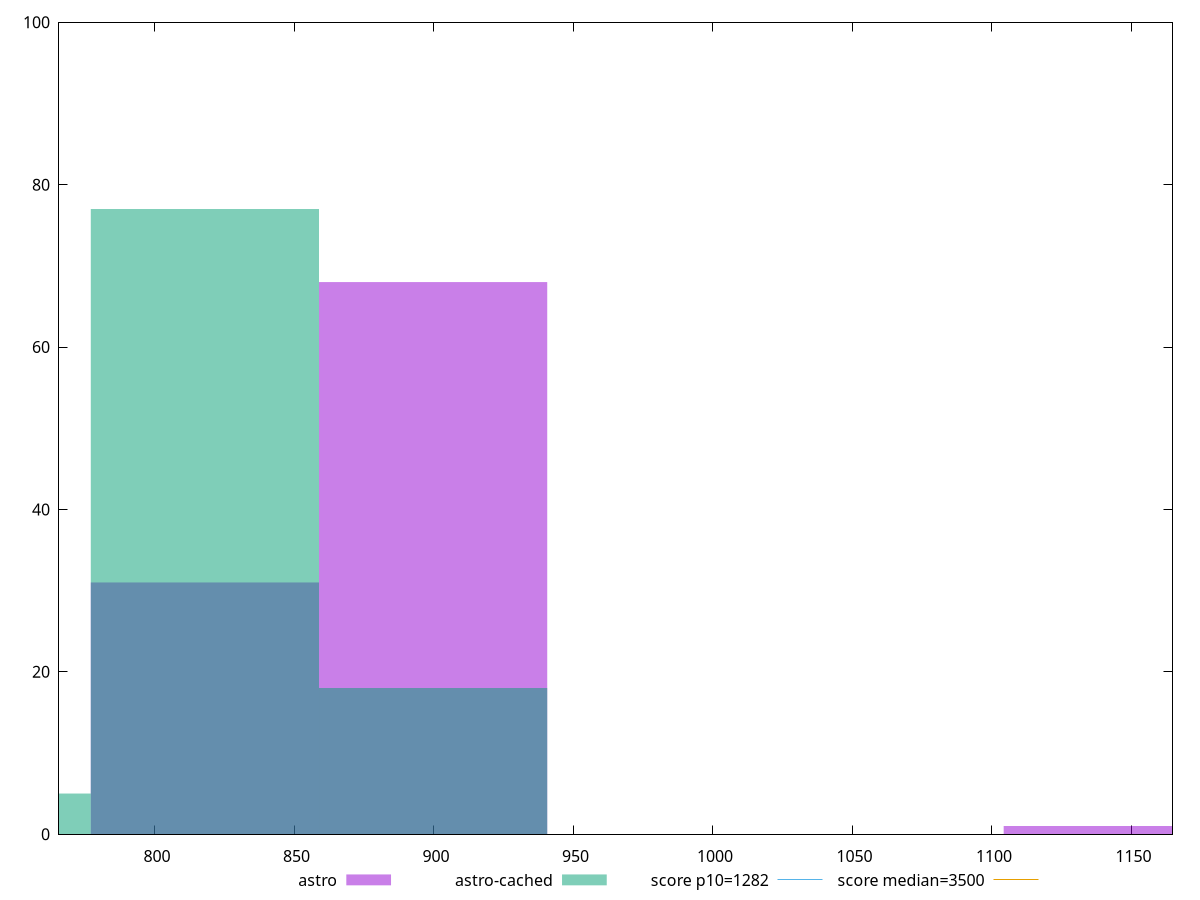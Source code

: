 reset

$astro <<EOF
1145.0905685986822 1
899.7140181846789 68
817.9218347133445 31
EOF

$astroCached <<EOF
899.7140181846789 18
817.9218347133445 77
736.1296512420101 5
EOF

set key outside below
set boxwidth 81.79218347133445
set xrange [765.6360000000004:1164.7000000000005]
set yrange [0:100]
set trange [0:100]
set style fill transparent solid 0.5 noborder

set parametric
set terminal svg size 640, 500 enhanced background rgb 'white'
set output "reports/report_00033_2021-03-01T14-23-16.841Z/bootup-time/comparison/histogram/0_vs_1.svg"

plot $astro title "astro" with boxes, \
     $astroCached title "astro-cached" with boxes, \
     1282,t title "score p10=1282", \
     3500,t title "score median=3500"

reset
